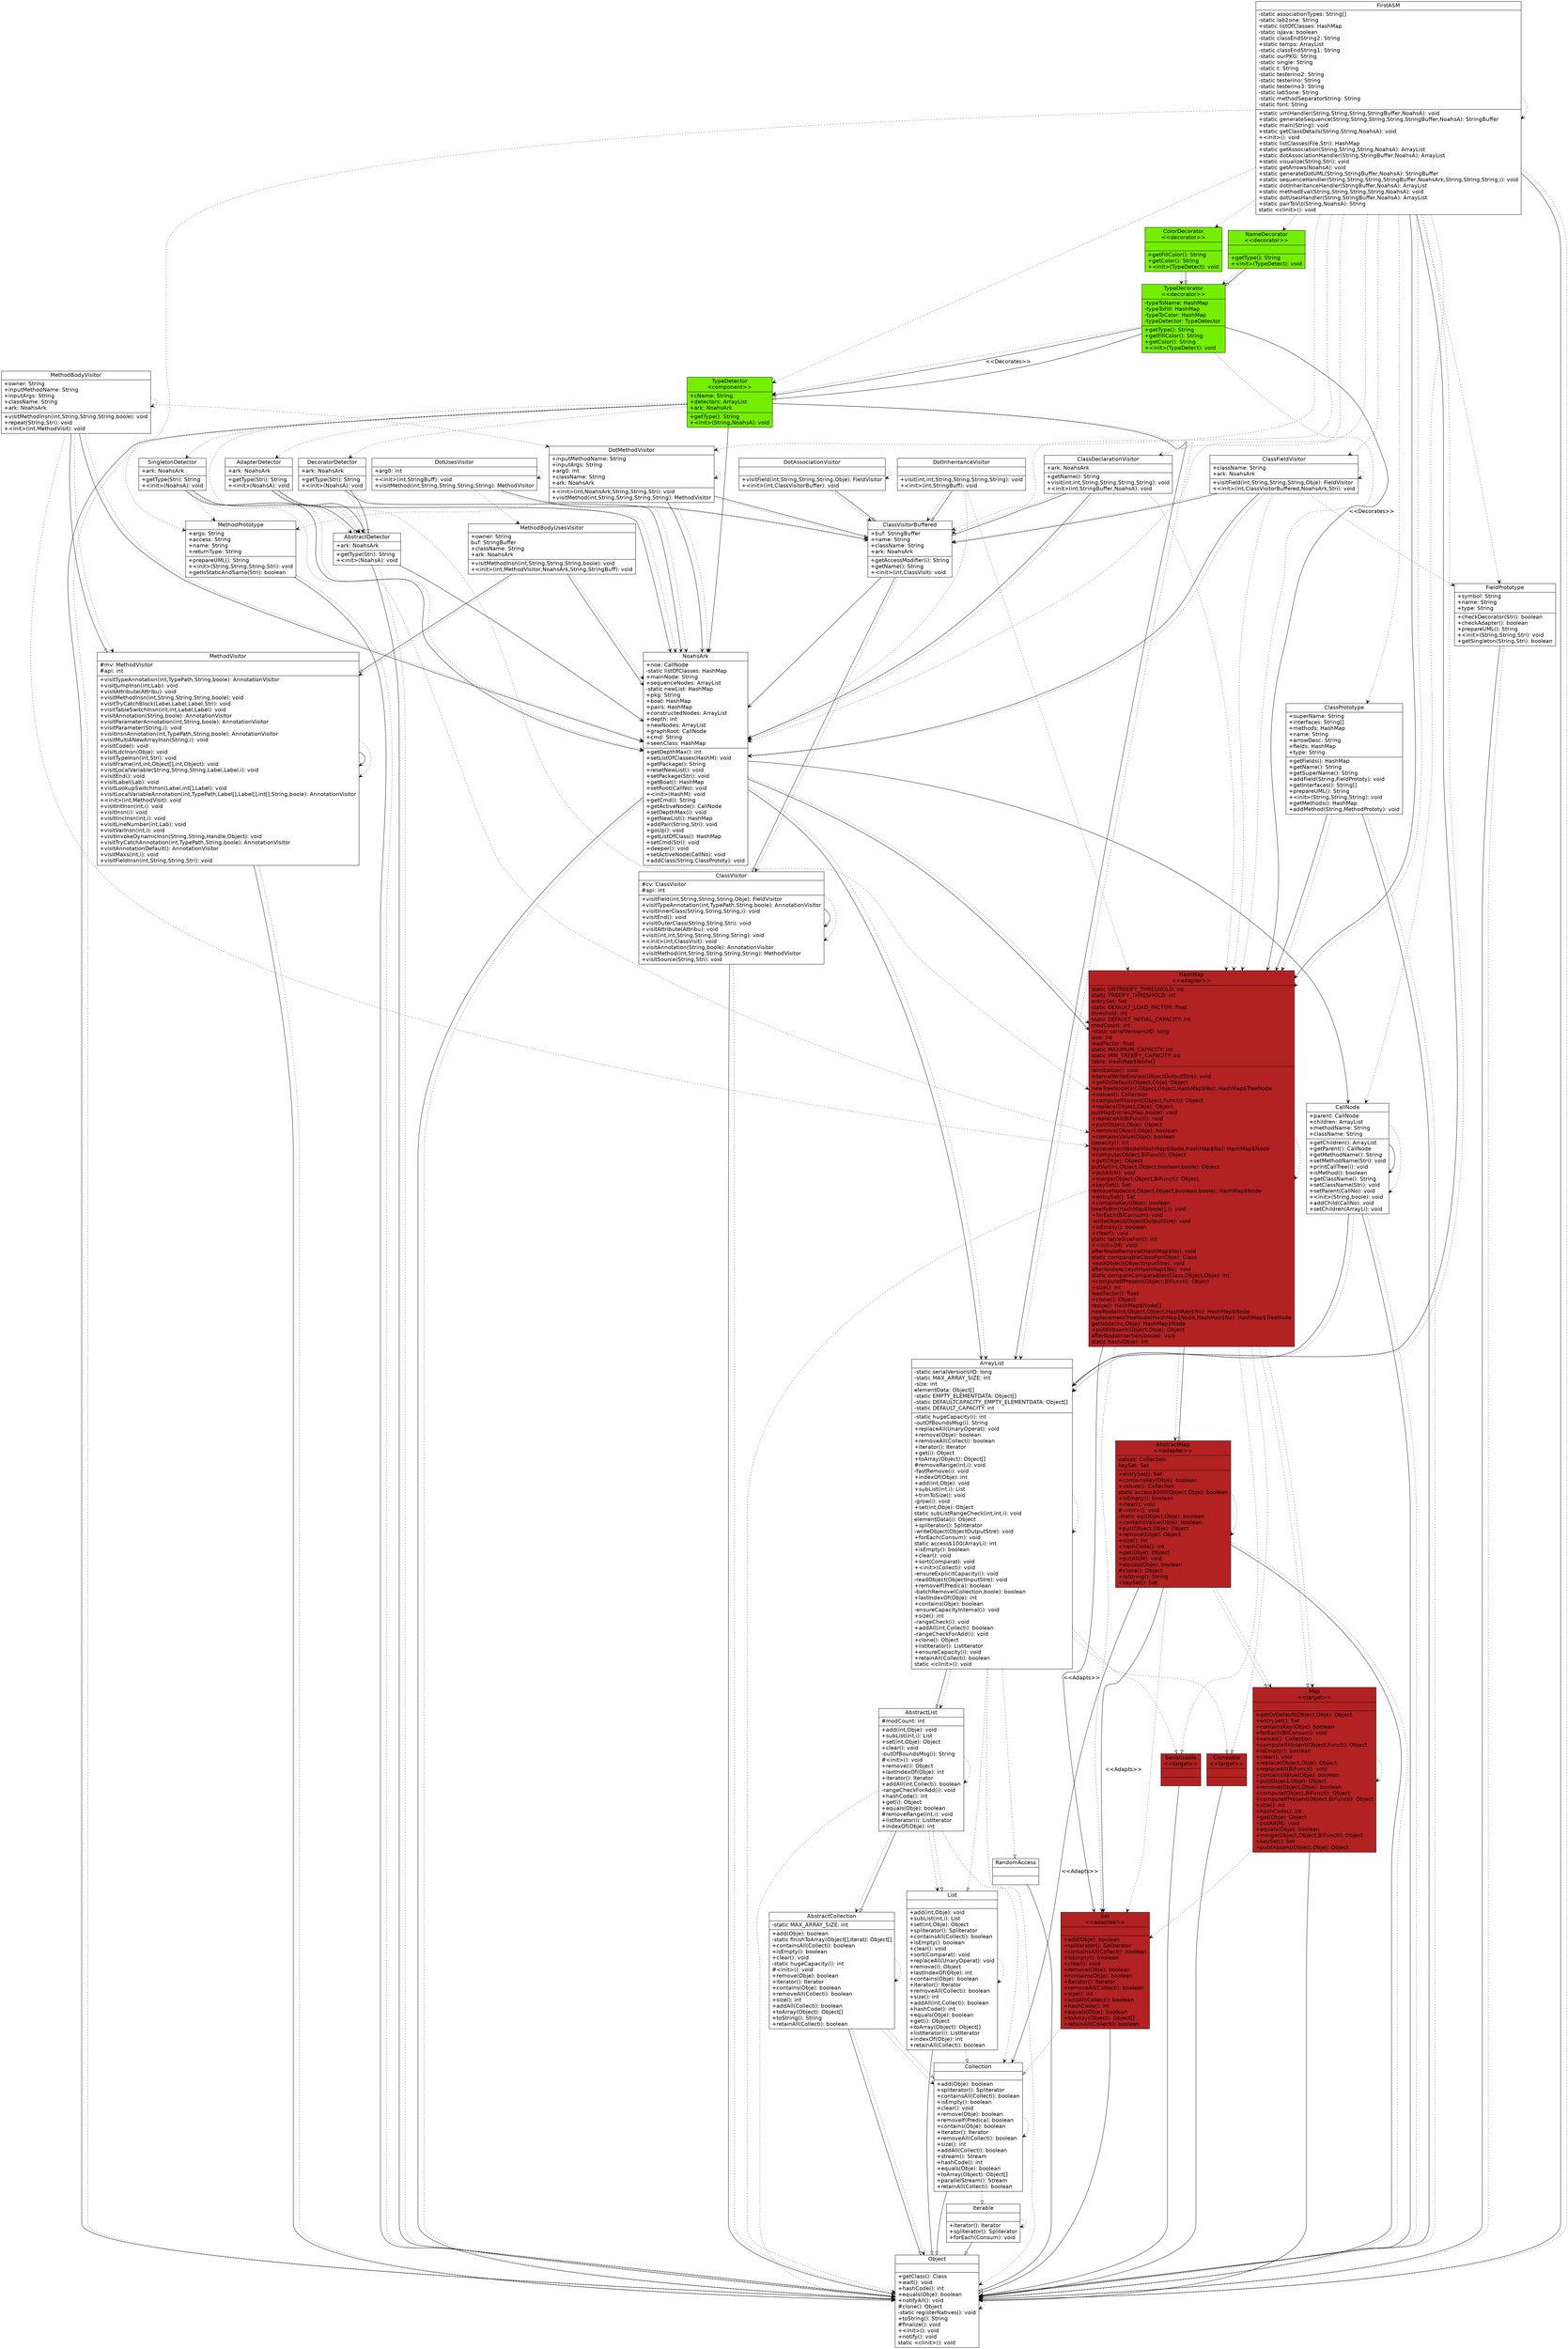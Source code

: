 digraph G{
	fontname = "Bitstream Vera Sans"
	fontsize = 16

node [
	fontname = "Bitstream Vera Sans"
	fontsize = 16

 shape = "record"
]
edge [
	fontname = "Bitstream Vera Sans"
	fontsize = 16
]
Serializable [ 
center=true
    label="{Serializable\n\<\<target\>\>| | }"color = null
style = filled 
 fillcolor = firebrick
]
Set [ 
center=true
    label="{Set\n\<\<adaptee\>\>| | +add(Obje): boolean\l+spliterator(): Spliterator\l+containsAll(Collecti): boolean\l+isEmpty(): boolean\l+clear(): void\l+remove(Obje): boolean\l+contains(Obje): boolean\l+iterator(): Iterator\l+removeAll(Collecti): boolean\l+size(): int\l+addAll(Collecti): boolean\l+hashCode(): int\l+equals(Obje): boolean\l+toArray(Object): Object[]\l+retainAll(Collecti): boolean\l}"color = null
style = filled 
 fillcolor = firebrick
]
Iterable [ 
center=true
    label="{Iterable| | +iterator(): Iterator\l+spliterator(): Spliterator\l+forEach(Consum): void\l}"color = black
style = filled 
 fillcolor = white
]
MethodPrototype [ 
center=true
    label="{MethodPrototype|+args: String \l+access: String \l+name: String \l+returnType: String \l | +prepareUML(): String\l+\<init\>(String,String,String,Stri): void\l+getIsStaticAndSame(Stri): boolean\l}"color = black
style = filled 
 fillcolor = white
]
HashMap [ 
center=true
    label="{HashMap\n\<\<adapter\>\>|static UNTREEIFY_THRESHOLD: int \lstatic TREEIFY_THRESHOLD: int \lentrySet: Set \lstatic DEFAULT_LOAD_FACTOR: float \lthreshold: int \lstatic DEFAULT_INITIAL_CAPACITY: int \lmodCount: int \l-static serialVersionUID: long \lsize: int \lloadFactor: float \lstatic MAXIMUM_CAPACITY: int \lstatic MIN_TREEIFY_CAPACITY: int \ltable: HashMap$Node[] \l | reinitialize(): void\linternalWriteEntries(ObjectOutputStre): void\l+getOrDefault(Object,Obje): Object\lnewTreeNode(int,Object,Object,HashMap$No): HashMap$TreeNode\l+values(): Collection\l+computeIfAbsent(Object,Functi): Object\l+replace(Object,Obje): Object\lputMapEntries(Map,boole): void\l+replaceAll(BiFuncti): void\l+put(Object,Obje): Object\l+remove(Object,Obje): boolean\l+containsValue(Obje): boolean\lcapacity(): int\lreplacementNode(HashMap$Node,HashMap$No): HashMap$Node\l+compute(Object,BiFuncti): Object\l+get(Obje): Object\lputVal(int,Object,Object,boolean,boole): Object\l+putAll(M): void\l+merge(Object,Object,BiFuncti): Object\l+keySet(): Set\lremoveNode(int,Object,Object,boolean,boole): HashMap$Node\l+entrySet(): Set\l+containsKey(Obje): boolean\ltreeifyBin(HashMap$Node[],i): void\l+forEach(BiConsum): void\l-writeObject(ObjectOutputStre): void\l+isEmpty(): boolean\l+clear(): void\lstatic tableSizeFor(i): int\l+\<init\>(M): void\lafterNodeRemoval(HashMap$No): void\lstatic comparableClassFor(Obje): Class\l-readObject(ObjectInputStre): void\lafterNodeAccess(HashMap$No): void\lstatic compareComparables(Class,Object,Obje): int\l+computeIfPresent(Object,BiFuncti): Object\l+size(): int\lloadFactor(): float\l+clone(): Object\lresize(): HashMap$Node[]\lnewNode(int,Object,Object,HashMap$No): HashMap$Node\lreplacementTreeNode(HashMap$Node,HashMap$No): HashMap$TreeNode\lgetNode(int,Obje): HashMap$Node\l+putIfAbsent(Object,Obje): Object\lafterNodeInsertion(boole): void\lstatic hash(Obje): int\l}"color = null
style = filled 
 fillcolor = firebrick
]
ArrayList [ 
center=true
    label="{ArrayList|-static serialVersionUID: long \l-static MAX_ARRAY_SIZE: int \l-size: int \lelementData: Object[] \l-static EMPTY_ELEMENTDATA: Object[] \l-static DEFAULTCAPACITY_EMPTY_ELEMENTDATA: Object[] \l-static DEFAULT_CAPACITY: int \l | -static hugeCapacity(i): int\l-outOfBoundsMsg(i): String\l+replaceAll(UnaryOperat): void\l+remove(Obje): boolean\l+removeAll(Collecti): boolean\l+iterator(): Iterator\l+get(i): Object\l+toArray(Object): Object[]\l#removeRange(int,i): void\l-fastRemove(i): void\l+indexOf(Obje): int\l+add(int,Obje): void\l+subList(int,i): List\l+trimToSize(): void\l-grow(i): void\l+set(int,Obje): Object\lstatic subListRangeCheck(int,int,i): void\lelementData(i): Object\l+spliterator(): Spliterator\l-writeObject(ObjectOutputStre): void\l+forEach(Consum): void\lstatic access$100(ArrayLi): int\l+isEmpty(): boolean\l+clear(): void\l+sort(Comparat): void\l+\<init\>(Collecti): void\l-ensureExplicitCapacity(i): void\l-readObject(ObjectInputStre): void\l+removeIf(Predica): boolean\l-batchRemove(Collection,boole): boolean\l+lastIndexOf(Obje): int\l+contains(Obje): boolean\l-ensureCapacityInternal(i): void\l+size(): int\l-rangeCheck(i): void\l+addAll(int,Collecti): boolean\l-rangeCheckForAdd(i): void\l+clone(): Object\l+listIterator(): ListIterator\l+ensureCapacity(i): void\l+retainAll(Collecti): boolean\lstatic \<clinit\>(): void\l}"color = black
style = filled 
 fillcolor = white
]
AbstractCollection [ 
center=true
    label="{AbstractCollection|-static MAX_ARRAY_SIZE: int \l | +add(Obje): boolean\l-static finishToArray(Object[],Iterat): Object[]\l+containsAll(Collecti): boolean\l+isEmpty(): boolean\l+clear(): void\l-static hugeCapacity(i): int\l#\<init\>(): void\l+remove(Obje): boolean\l+iterator(): Iterator\l+contains(Obje): boolean\l+removeAll(Collecti): boolean\l+size(): int\l+addAll(Collecti): boolean\l+toArray(Object): Object[]\l+toString(): String\l+retainAll(Collecti): boolean\l}"color = black
style = filled 
 fillcolor = white
]
MethodBodyUsesVisitor [ 
center=true
    label="{MethodBodyUsesVisitor|+owner: String \lbuf: StringBuffer \l+className: String \l+ark: NoahsArk \l | +visitMethodInsn(int,String,String,String,boole): void\l+\<init\>(int,MethodVisitor,NoahsArk,String,StringBuff): void\l}"color = black
style = filled 
 fillcolor = white
]
MethodBodyVisitor [ 
center=true
    label="{MethodBodyVisitor|+owner: String \l+inputMethodName: String \l+inputArgs: String \l+className: String \l+ark: NoahsArk \l | +visitMethodInsn(int,String,String,String,boole): void\l+repeat(String,Stri): void\l+\<init\>(int,MethodVisit): void\l}"color = black
style = filled 
 fillcolor = white
]
NoahsArk [ 
center=true
    label="{NoahsArk|+noe: CallNode \l-static listOfClasses: HashMap \l+mainNode: String \l+sequenceNodes: ArrayList \l-static newList: HashMap \l+pkg: String \l+boat: HashMap \l+pairs: HashMap \l+constructedNodes: ArrayList \l+depth: int \l+newNodes: ArrayList \l+graphRoot: CallNode \l+cmd: String \l+seenClass: HashMap \l | +getDepthMax(): int\l+setListOfClasses(HashM): void\l+getPackage(): String\l+resetNewList(): void\l+setPackage(Stri): void\l+getBoat(): HashMap\l+setRoot(CallNo): void\l+\<init\>(HashM): void\l+getCmd(): String\l+getActiveNode(): CallNode\l+setDepthMax(i): void\l+getNewList(): HashMap\l+addPair(String,Stri): void\l+goUp(): void\l+getListOfClass(): HashMap\l+setCmd(Stri): void\l+deeper(): void\l+setActiveNode(CallNo): void\l+addClass(String,ClassPrototy): void\l}"color = black
style = filled 
 fillcolor = white
]
ClassVisitor [ 
center=true
    label="{ClassVisitor|#cv: ClassVisitor \l#api: int \l | +visitField(int,String,String,String,Obje): FieldVisitor\l+visitTypeAnnotation(int,TypePath,String,boole): AnnotationVisitor\l+visitInnerClass(String,String,String,i): void\l+visitEnd(): void\l+visitOuterClass(String,String,Stri): void\l+visitAttribute(Attribu): void\l+visit(int,int,String,String,String,String): void\l+\<init\>(int,ClassVisit): void\l+visitAnnotation(String,boole): AnnotationVisitor\l+visitMethod(int,String,String,String,String): MethodVisitor\l+visitSource(String,Stri): void\l}"color = black
style = filled 
 fillcolor = white
]
ClassDeclarationVisitor [ 
center=true
    label="{ClassDeclarationVisitor|+ark: NoahsArk \l | +getName(): String\l+visit(int,int,String,String,String,String): void\l+\<init\>(int,StringBuffer,NoahsA): void\l}"color = black
style = filled 
 fillcolor = white
]
FieldPrototype [ 
center=true
    label="{FieldPrototype|+symbol: String \l+name: String \l+type: String \l | +checkDecorator(Stri): boolean\l+checkAdapter(): boolean\l+prepareUML(): String\l+\<init\>(String,String,Stri): void\l+getSingleton(String,Stri): boolean\l}"color = black
style = filled 
 fillcolor = white
]
DotUsesVisitor [ 
center=true
    label="{DotUsesVisitor|+arg0: int \l | +\<init\>(int,StringBuff): void\l+visitMethod(int,String,String,String,String): MethodVisitor\l}"color = black
style = filled 
 fillcolor = white
]
MethodVisitor [ 
center=true
    label="{MethodVisitor|#mv: MethodVisitor \l#api: int \l | +visitTypeAnnotation(int,TypePath,String,boole): AnnotationVisitor\l+visitJumpInsn(int,Lab): void\l+visitAttribute(Attribu): void\l+visitMethodInsn(int,String,String,String,boole): void\l+visitTryCatchBlock(Label,Label,Label,Stri): void\l+visitTableSwitchInsn(int,int,Label,Label): void\l+visitAnnotation(String,boole): AnnotationVisitor\l+visitParameterAnnotation(int,String,boole): AnnotationVisitor\l+visitParameter(String,i): void\l+visitInsnAnnotation(int,TypePath,String,boole): AnnotationVisitor\l+visitMultiANewArrayInsn(String,i): void\l+visitCode(): void\l+visitLdcInsn(Obje): void\l+visitTypeInsn(int,Stri): void\l+visitFrame(int,int,Object[],int,Object): void\l+visitLocalVariable(String,String,String,Label,Label,i): void\l+visitEnd(): void\l+visitLabel(Lab): void\l+visitLookupSwitchInsn(Label,int[],Label): void\l+visitLocalVariableAnnotation(int,TypePath,Label[],Label[],int[],String,boole): AnnotationVisitor\l+\<init\>(int,MethodVisit): void\l+visitIntInsn(int,i): void\l+visitInsn(i): void\l+visitIincInsn(int,i): void\l+visitLineNumber(int,Lab): void\l+visitVarInsn(int,i): void\l+visitInvokeDynamicInsn(String,String,Handle,Object): void\l+visitTryCatchAnnotation(int,TypePath,String,boole): AnnotationVisitor\l+visitAnnotationDefault(): AnnotationVisitor\l+visitMaxs(int,i): void\l+visitFieldInsn(int,String,String,Stri): void\l}"color = black
style = filled 
 fillcolor = white
]
NameDecorator [ 
center=true
    label="{NameDecorator\n\<\<decorator\>\>| | +getType(): String\l+\<init\>(TypeDetect): void\l}"color = null
style = filled 
 fillcolor = chartreuse2
]
AbstractMap [ 
center=true
    label="{AbstractMap\n\<\<adapter\>\>|values: Collection \lkeySet: Set \l | +entrySet(): Set\l+containsKey(Obje): boolean\l+values(): Collection\lstatic access$000(Object,Obje): boolean\l+isEmpty(): boolean\l+clear(): void\l#\<init\>(): void\l-static eq(Object,Obje): boolean\l+containsValue(Obje): boolean\l+put(Object,Obje): Object\l+remove(Obje): Object\l+size(): int\l+hashCode(): int\l+get(Obje): Object\l+putAll(M): void\l+equals(Obje): boolean\l#clone(): Object\l+toString(): String\l+keySet(): Set\l}"color = null
style = filled 
 fillcolor = firebrick
]
ClassFieldVisitor [ 
center=true
    label="{ClassFieldVisitor|+className: String \l+ark: NoahsArk \l | +visitField(int,String,String,String,Obje): FieldVisitor\l+\<init\>(int,ClassVisitorBuffered,NoahsArk,Stri): void\l}"color = black
style = filled 
 fillcolor = white
]
FirstASM [ 
center=true
    label="{FirstASM|-static associationTypes: String[] \l-static lab2one: String \l+static listOfClasses: HashMap \l-static isJava: boolean \l-static classEndString2: String \l+static temps: ArrayList \l-static classEndString1: String \l-static ourPKG: String \l-static single: String \l-static t: String \l-static testerino2: String \l-static testerino: String \l-static testerino3: String \l-static lab5one: String \l-static methodSeparatorString: String \l-static font: String \l | +static umlHandler(String,String,String,StringBuffer,NoahsA): void\l+static generateSequence(String,String,String,String,StringBuffer,NoahsA): StringBuffer\l+static main(String): void\l+static getClassDetails(String,String,NoahsA): void\l+\<init\>(): void\l+static listClasses(File,Stri): HashMap\l+static getAssociation(String,String,String,NoahsA): ArrayList\l+static dotAssociationHandler(String,StringBuffer,NoahsA): ArrayList\l+static visualize(String,Stri): void\l+static getArrows(NoahsA): void\l+static generateDotUML(String,StringBuffer,NoahsA): StringBuffer\l+static sequenceHandler(String,String,String,StringBuffer,NoahsArk,String,String,String,i): void\l+static dotInheritanceHandler(StringBuffer,NoahsA): ArrayList\l+static methodEval(String,String,String,String,NoahsA): void\l+static dotUsesHandler(String,StringBuffer,NoahsA): ArrayList\l+static pairToViz(String,NoahsA): String\lstatic \<clinit\>(): void\l}"color = black
style = filled 
 fillcolor = white
]
TypeDetector [ 
center=true
    label="{TypeDetector\n\<\component\>\>|+cName: String \l+detectors: ArrayList \l+ark: NoahsArk \l | +getType(): String\l+\<init\>(String,NoahsA): void\l}"color = null
style = filled 
 fillcolor = chartreuse2
]
List [ 
center=true
    label="{List| | +add(int,Obje): void\l+subList(int,i): List\l+set(int,Obje): Object\l+spliterator(): Spliterator\l+containsAll(Collecti): boolean\l+isEmpty(): boolean\l+clear(): void\l+sort(Comparat): void\l+replaceAll(UnaryOperat): void\l+remove(i): Object\l+lastIndexOf(Obje): int\l+contains(Obje): boolean\l+iterator(): Iterator\l+removeAll(Collecti): boolean\l+size(): int\l+addAll(int,Collecti): boolean\l+hashCode(): int\l+equals(Obje): boolean\l+get(i): Object\l+toArray(Object): Object[]\l+listIterator(i): ListIterator\l+indexOf(Obje): int\l+retainAll(Collecti): boolean\l}"color = black
style = filled 
 fillcolor = white
]
AbstractList [ 
center=true
    label="{AbstractList|#modCount: int \l | +add(int,Obje): void\l+subList(int,i): List\l+set(int,Obje): Object\l+clear(): void\l-outOfBoundsMsg(i): String\l#\<init\>(): void\l+remove(i): Object\l+lastIndexOf(Obje): int\l+iterator(): Iterator\l+addAll(int,Collecti): boolean\l-rangeCheckForAdd(i): void\l+hashCode(): int\l+get(i): Object\l+equals(Obje): boolean\l#removeRange(int,i): void\l+listIterator(i): ListIterator\l+indexOf(Obje): int\l}"color = black
style = filled 
 fillcolor = white
]
DecoratorDetector [ 
center=true
    label="{DecoratorDetector|+ark: NoahsArk \l | +getType(Stri): String\l+\<init\>(NoahsA): void\l}"color = black
style = filled 
 fillcolor = white
]
AbstractDetector [ 
center=true
    label="{AbstractDetector|+ark: NoahsArk \l | +getType(Stri): String\l+\<init\>(NoahsA): void\l}"color = black
style = filled 
 fillcolor = white
]
ClassVisitorBuffered [ 
center=true
    label="{ClassVisitorBuffered|+buf: StringBuffer \l+name: String \l+className: String \l+ark: NoahsArk \l | +getAccessModifier(i): String\l+getName(): String\l+\<init\>(int,ClassVisit): void\l}"color = black
style = filled 
 fillcolor = white
]
DotMethodVisitor [ 
center=true
    label="{DotMethodVisitor|+inputMethodName: String \l+inputArgs: String \l+arg0: int \l+className: String \l+ark: NoahsArk \l | +\<init\>(int,NoahsArk,String,String,Stri): void\l+visitMethod(int,String,String,String,String): MethodVisitor\l}"color = black
style = filled 
 fillcolor = white
]
TypeDecorator [ 
center=true
    label="{TypeDecorator\n\<\<decorator\>\>|-typeToName: HashMap \l-typeToFill: HashMap \l-typeToColor: HashMap \l-typeDetector: TypeDetector \l | +getType(): String\l+getFillColor(): String\l+getColor(): String\l+\<init\>(TypeDetect): void\l}"color = null
style = filled 
 fillcolor = chartreuse2
]
RandomAccess [ 
center=true
    label="{RandomAccess| | }"color = black
style = filled 
 fillcolor = white
]
SingletonDetector [ 
center=true
    label="{SingletonDetector|+ark: NoahsArk \l | +getType(Stri): String\l+\<init\>(NoahsA): void\l}"color = black
style = filled 
 fillcolor = white
]
CallNode [ 
center=true
    label="{CallNode|+parent: CallNode \l+children: ArrayList \l+methodName: String \l+className: String \l | +getChildren(): ArrayList\l+getParent(): CallNode\l+getMethodName(): String\l+setMethodName(Stri): void\l+printCallTree(i): void\l+isMethod(): boolean\l+getClassName(): String\l+setClassName(Stri): void\l+setParent(CallNo): void\l+\<init\>(String,boole): void\l+addChild(CallNo): void\l+setChildren(ArrayLi): void\l}"color = black
style = filled 
 fillcolor = white
]
ColorDecorator [ 
center=true
    label="{ColorDecorator\n\<\<decorator\>\>| | +getFillColor(): String\l+getColor(): String\l+\<init\>(TypeDetect): void\l}"color = null
style = filled 
 fillcolor = chartreuse2
]
AdapterDetector [ 
center=true
    label="{AdapterDetector|+ark: NoahsArk \l | +getType(Stri): String\l+\<init\>(NoahsA): void\l}"color = black
style = filled 
 fillcolor = white
]
ClassPrototype [ 
center=true
    label="{ClassPrototype|+superName: String \l+interfaces: String[] \l+methods: HashMap \l+name: String \l+arrowDesc: String \l+fields: HashMap \l+type: String \l | +getFields(): HashMap\l+getName(): String\l+getSuperName(): String\l+addField(String,FieldPrototy): void\l+getInterfaces(): String[]\l+prepareUML(): String\l+\<init\>(String,String,String): void\l+getMethods(): HashMap\l+addMethod(String,MethodPrototy): void\l}"color = black
style = filled 
 fillcolor = white
]
DotInheritanceVisitor [ 
center=true
    label="{DotInheritanceVisitor| | +visit(int,int,String,String,String,String): void\l+\<init\>(int,StringBuff): void\l}"color = black
style = filled 
 fillcolor = white
]
DotAssociationVisitor [ 
center=true
    label="{DotAssociationVisitor| | +visitField(int,String,String,String,Obje): FieldVisitor\l+\<init\>(int,ClassVisitorBuffer): void\l}"color = black
style = filled 
 fillcolor = white
]
Collection [ 
center=true
    label="{Collection| | +add(Obje): boolean\l+spliterator(): Spliterator\l+containsAll(Collecti): boolean\l+isEmpty(): boolean\l+clear(): void\l+remove(Obje): boolean\l+removeIf(Predica): boolean\l+contains(Obje): boolean\l+iterator(): Iterator\l+removeAll(Collecti): boolean\l+size(): int\l+addAll(Collecti): boolean\l+stream(): Stream\l+hashCode(): int\l+equals(Obje): boolean\l+toArray(Object): Object[]\l+parallelStream(): Stream\l+retainAll(Collecti): boolean\l}"color = black
style = filled 
 fillcolor = white
]
Object [ 
center=true
    label="{Object| | +getClass(): Class\l+wait(): void\l+hashCode(): int\l+equals(Obje): boolean\l+notifyAll(): void\l#clone(): Object\l-static registerNatives(): void\l+toString(): String\l#finalize(): void\l+\<init\>(): void\l+notify(): void\lstatic \<clinit\>(): void\l}"color = black
style = filled 
 fillcolor = white
]
Cloneable [ 
center=true
    label="{Cloneable\n\<\<target\>\>| | }"color = null
style = filled 
 fillcolor = firebrick
]
Map [ 
center=true
    label="{Map\n\<\<target\>\>| | +getOrDefault(Object,Obje): Object\l+entrySet(): Set\l+containsKey(Obje): boolean\l+forEach(BiConsum): void\l+values(): Collection\l+computeIfAbsent(Object,Functi): Object\l+isEmpty(): boolean\l+clear(): void\l+replace(Object,Obje): Object\l+replaceAll(BiFuncti): void\l+containsValue(Obje): boolean\l+put(Object,Obje): Object\l+remove(Object,Obje): boolean\l+compute(Object,BiFuncti): Object\l+computeIfPresent(Object,BiFuncti): Object\l+size(): int\l+hashCode(): int\l+get(Obje): Object\l+putAll(M): void\l+equals(Obje): boolean\l+merge(Object,Object,BiFuncti): Object\l+keySet(): Set\l+putIfAbsent(Object,Obje): Object\l}"color = null
style = filled 
 fillcolor = firebrick
]
Serializable -> Object [arrowhead = onormal]
Set -> Object [arrowhead = onormal]
Set -> Collection[arrowhead = onormal,style = dotted]
Iterable -> Object [arrowhead = onormal]
Iterable -> Iterable[arrowhead = vee, style = dotted]
MethodPrototype -> Object [arrowhead = onormal]
MethodPrototype -> Object[arrowhead = vee, style = dotted]
HashMap -> Serializable[arrowhead = onormal,style = dotted]
HashMap -> Map[arrowhead = onormal,style = dotted]
HashMap -> AbstractMap[arrowhead = vee, style = dotted]
HashMap -> Map[arrowhead = vee, style = dotted]
HashMap -> AbstractMap [arrowhead = onormal]
HashMap -> Object[arrowhead = vee, style = dotted]
HashMap -> Set[arrowhead = vee, style = dotted]
HashMap -> Cloneable[arrowhead = onormal,style = dotted]
HashMap -> HashMap[arrowhead = vee, style = dotted]
HashMap -> Set[arrowhead = vee,label="\<\<Adapts\>\>"]
ArrayList -> Serializable[arrowhead = onormal,style = dotted]
ArrayList -> List[arrowhead = onormal,style = dotted]
ArrayList -> AbstractList [arrowhead = onormal]
ArrayList -> RandomAccess[arrowhead = onormal,style = dotted]
ArrayList -> AbstractList[arrowhead = vee, style = dotted]
ArrayList -> Object[arrowhead = vee, style = dotted]
ArrayList -> ArrayList[arrowhead = vee, style = dotted]
ArrayList -> Cloneable[arrowhead = onormal,style = dotted]
AbstractCollection -> Object [arrowhead = onormal]
AbstractCollection -> AbstractCollection[arrowhead = vee, style = dotted]
AbstractCollection -> Collection[arrowhead = vee, style = dotted]
AbstractCollection -> Collection[arrowhead = onormal,style = dotted]
AbstractCollection -> Object[arrowhead = vee, style = dotted]
MethodBodyUsesVisitor -> NoahsArk[arrowhead = veenull]
MethodBodyUsesVisitor -> MethodVisitor [arrowhead = onormal]
MethodBodyUsesVisitor -> NoahsArk[arrowhead = vee, style = dotted]
MethodBodyUsesVisitor -> MethodVisitor[arrowhead = vee, style = dotted]
MethodBodyVisitor -> NoahsArk[arrowhead = veenull]
MethodBodyVisitor -> MethodVisitor [arrowhead = onormal]
MethodBodyVisitor -> DotMethodVisitor[arrowhead = vee, style = dotted]
MethodBodyVisitor -> MethodBodyVisitor[arrowhead = vee, style = dotted]
MethodBodyVisitor -> NoahsArk[arrowhead = vee, style = dotted]
MethodBodyVisitor -> MethodVisitor[arrowhead = vee, style = dotted]
MethodBodyVisitor -> HashMap[arrowhead = vee, style = dotted]
NoahsArk -> ArrayList[arrowhead = veenull]
NoahsArk -> Object [arrowhead = onormal]
NoahsArk -> CallNode[arrowhead = veenull]
NoahsArk -> HashMap[arrowhead = veenull]
NoahsArk -> Object[arrowhead = vee, style = dotted]
NoahsArk -> ArrayList[arrowhead = vee, style = dotted]
NoahsArk -> HashMap[arrowhead = vee, style = dotted]
ClassVisitor -> ClassVisitor[arrowhead = veenull]
ClassVisitor -> Object [arrowhead = onormal]
ClassVisitor -> Object[arrowhead = vee, style = dotted]
ClassVisitor -> ClassVisitor[arrowhead = vee, style = dotted]
ClassDeclarationVisitor -> NoahsArk[arrowhead = veenull]
ClassDeclarationVisitor -> ClassVisitorBuffered[arrowhead = vee, style = dotted]
ClassDeclarationVisitor -> ClassVisitorBuffered [arrowhead = onormal]
ClassDeclarationVisitor -> NoahsArk[arrowhead = vee, style = dotted]
ClassDeclarationVisitor -> HashMap[arrowhead = vee, style = dotted]
FieldPrototype -> Object [arrowhead = onormal]
FieldPrototype -> Object[arrowhead = vee, style = dotted]
DotUsesVisitor -> MethodBodyUsesVisitor[arrowhead = vee, style = dotted]
DotUsesVisitor -> ClassVisitorBuffered[arrowhead = vee, style = dotted]
DotUsesVisitor -> DotUsesVisitor[arrowhead = vee, style = dotted]
DotUsesVisitor -> ClassVisitorBuffered [arrowhead = onormal]
MethodVisitor -> Object [arrowhead = onormal]
MethodVisitor -> MethodVisitor[arrowhead = veenull]
MethodVisitor -> Object[arrowhead = vee, style = dotted]
MethodVisitor -> MethodVisitor[arrowhead = vee, style = dotted]
NameDecorator -> TypeDecorator[arrowhead = vee, style = dotted]
NameDecorator -> TypeDecorator [arrowhead = onormal]
AbstractMap -> Map[arrowhead = onormal,style = dotted]
AbstractMap -> Collection[arrowhead = vee,label="\<\<Adapts\>\>"]
AbstractMap -> Object [arrowhead = onormal]
AbstractMap -> AbstractMap[arrowhead = vee, style = dotted]
AbstractMap -> Map[arrowhead = vee, style = dotted]
AbstractMap -> Object[arrowhead = vee, style = dotted]
AbstractMap -> Set[arrowhead = vee, style = dotted]
AbstractMap -> Set[arrowhead = vee,label="\<\<Adapts\>\>"]
ClassFieldVisitor -> NoahsArk[arrowhead = veenull]
ClassFieldVisitor -> ClassFieldVisitor[arrowhead = vee, style = dotted]
ClassFieldVisitor -> ClassVisitorBuffered[arrowhead = vee, style = dotted]
ClassFieldVisitor -> ClassVisitorBuffered [arrowhead = onormal]
ClassFieldVisitor -> NoahsArk[arrowhead = vee, style = dotted]
ClassFieldVisitor -> FieldPrototype[arrowhead = vee, style = dotted]
ClassFieldVisitor -> HashMap[arrowhead = vee, style = dotted]
FirstASM -> FirstASM[arrowhead = vee, style = dotted]
FirstASM -> TypeDetector[arrowhead = vee, style = dotted]
FirstASM -> ArrayList[arrowhead = veenull]
FirstASM -> ClassFieldVisitor[arrowhead = vee, style = dotted]
FirstASM -> ClassVisitorBuffered[arrowhead = vee, style = dotted]
FirstASM -> CallNode[arrowhead = vee, style = dotted]
FirstASM -> MethodPrototype[arrowhead = vee, style = dotted]
FirstASM -> NoahsArk[arrowhead = vee, style = dotted]
FirstASM -> ColorDecorator[arrowhead = vee, style = dotted]
FirstASM -> FieldPrototype[arrowhead = vee, style = dotted]
FirstASM -> ClassPrototype[arrowhead = vee, style = dotted]
FirstASM -> Object [arrowhead = onormal]
FirstASM -> DotMethodVisitor[arrowhead = vee, style = dotted]
FirstASM -> HashMap[arrowhead = veenull]
FirstASM -> Object[arrowhead = vee, style = dotted]
FirstASM -> ArrayList[arrowhead = vee, style = dotted]
FirstASM -> ClassDeclarationVisitor[arrowhead = vee, style = dotted]
FirstASM -> NameDecorator[arrowhead = vee, style = dotted]
FirstASM -> HashMap[arrowhead = vee, style = dotted]
TypeDetector -> NoahsArk[arrowhead = veenull]
TypeDetector -> ArrayList[arrowhead = veenull]
TypeDetector -> SingletonDetector[arrowhead = vee, style = dotted]
TypeDetector -> AdapterDetector[arrowhead = vee, style = dotted]
TypeDetector -> Object [arrowhead = onormal]
TypeDetector -> AbstractDetector[arrowhead = vee, style = dotted]
TypeDetector -> DecoratorDetector[arrowhead = vee, style = dotted]
TypeDetector -> Object[arrowhead = vee, style = dotted]
TypeDetector -> ArrayList[arrowhead = vee, style = dotted]
List -> List[arrowhead = vee, style = dotted]
List -> Object [arrowhead = onormal]
List -> Collection[arrowhead = onormal,style = dotted]
AbstractList -> List[arrowhead = vee, style = dotted]
AbstractList -> List[arrowhead = onormal,style = dotted]
AbstractList -> AbstractCollection[arrowhead = vee, style = dotted]
AbstractList -> AbstractList[arrowhead = vee, style = dotted]
AbstractList -> Collection[arrowhead = vee, style = dotted]
AbstractList -> Object[arrowhead = vee, style = dotted]
AbstractList -> AbstractCollection [arrowhead = onormal]
DecoratorDetector -> NoahsArk[arrowhead = veenull]
DecoratorDetector -> AbstractDetector[arrowhead = vee, style = dotted]
DecoratorDetector -> AbstractDetector [arrowhead = onormal]
DecoratorDetector -> NoahsArk[arrowhead = vee, style = dotted]
AbstractDetector -> NoahsArk[arrowhead = veenull]
AbstractDetector -> Object [arrowhead = onormal]
AbstractDetector -> Object[arrowhead = vee, style = dotted]
ClassVisitorBuffered -> NoahsArk[arrowhead = veenull]
ClassVisitorBuffered -> ClassVisitor [arrowhead = onormal]
ClassVisitorBuffered -> ClassVisitor[arrowhead = vee, style = dotted]
DotMethodVisitor -> NoahsArk[arrowhead = veenull]
DotMethodVisitor -> ClassVisitorBuffered[arrowhead = vee, style = dotted]
DotMethodVisitor -> DotMethodVisitor[arrowhead = vee, style = dotted]
DotMethodVisitor -> MethodPrototype[arrowhead = vee, style = dotted]
DotMethodVisitor -> ClassVisitorBuffered [arrowhead = onormal]
DotMethodVisitor -> NoahsArk[arrowhead = vee, style = dotted]
TypeDecorator -> TypeDetector[arrowhead = vee, style = dotted]
TypeDecorator -> TypeDetector[arrowhead = vee,label="\<\<Decorates\>\>"]
TypeDecorator -> TypeDetector [arrowhead = onormal]
TypeDecorator -> HashMap[arrowhead = vee,label="\<\<Decorates\>\>"]
TypeDecorator -> HashMap[arrowhead = vee, style = dotted]
RandomAccess -> Object [arrowhead = onormal]
SingletonDetector -> NoahsArk[arrowhead = veenull]
SingletonDetector -> AbstractDetector[arrowhead = vee, style = dotted]
SingletonDetector -> AbstractDetector [arrowhead = onormal]
SingletonDetector -> MethodPrototype[arrowhead = vee, style = dotted]
SingletonDetector -> NoahsArk[arrowhead = vee, style = dotted]
SingletonDetector -> HashMap[arrowhead = vee, style = dotted]
CallNode -> ArrayList[arrowhead = veenull]
CallNode -> Object [arrowhead = onormal]
CallNode -> CallNode[arrowhead = veenull]
CallNode -> CallNode[arrowhead = vee, style = dotted]
CallNode -> Object[arrowhead = vee, style = dotted]
CallNode -> ArrayList[arrowhead = vee, style = dotted]
ColorDecorator -> TypeDecorator[arrowhead = vee, style = dotted]
ColorDecorator -> TypeDecorator [arrowhead = onormal]
AdapterDetector -> NoahsArk[arrowhead = veenull]
AdapterDetector -> AbstractDetector[arrowhead = vee, style = dotted]
AdapterDetector -> AbstractDetector [arrowhead = onormal]
AdapterDetector -> NoahsArk[arrowhead = vee, style = dotted]
AdapterDetector -> HashMap[arrowhead = vee, style = dotted]
ClassPrototype -> Object [arrowhead = onormal]
ClassPrototype -> HashMap[arrowhead = veenull]
ClassPrototype -> Object[arrowhead = vee, style = dotted]
ClassPrototype -> HashMap[arrowhead = vee, style = dotted]
DotInheritanceVisitor -> ClassVisitorBuffered[arrowhead = vee, style = dotted]
DotInheritanceVisitor -> ClassVisitorBuffered [arrowhead = onormal]
DotInheritanceVisitor -> NoahsArk[arrowhead = vee, style = dotted]
DotInheritanceVisitor -> HashMap[arrowhead = vee, style = dotted]
DotAssociationVisitor -> ClassVisitorBuffered[arrowhead = vee, style = dotted]
DotAssociationVisitor -> DotAssociationVisitor[arrowhead = vee, style = dotted]
DotAssociationVisitor -> ClassVisitorBuffered [arrowhead = onormal]
Collection -> Iterable[arrowhead = onormal,style = dotted]
Collection -> Object [arrowhead = onormal]
Collection -> Collection[arrowhead = vee, style = dotted]
Object -> Object[arrowhead = vee, style = dotted]
Cloneable -> Object [arrowhead = onormal]
Map -> Object [arrowhead = onormal]
Map -> Map[arrowhead = vee, style = dotted]
Map -> Set[arrowhead = vee, style = dotted]


}
